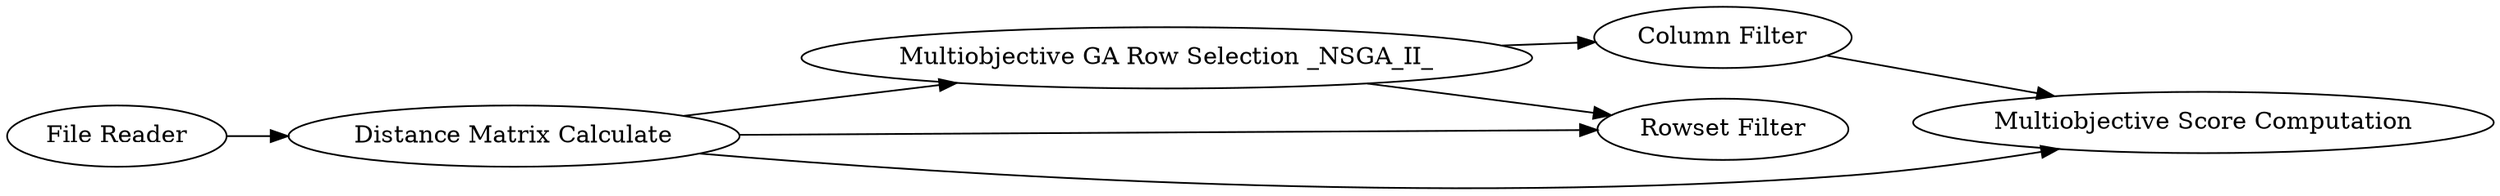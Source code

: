 digraph {
	12 -> 15
	16 -> 12
	12 -> 13
	15 -> 14
	16 -> 13
	4 -> 16
	16 -> 14
	16 [label="Distance Matrix Calculate"]
	13 [label="Rowset Filter"]
	4 [label="File Reader"]
	15 [label="Column Filter"]
	14 [label="Multiobjective Score Computation"]
	12 [label="Multiobjective GA Row Selection _NSGA_II_"]
	rankdir=LR
}
